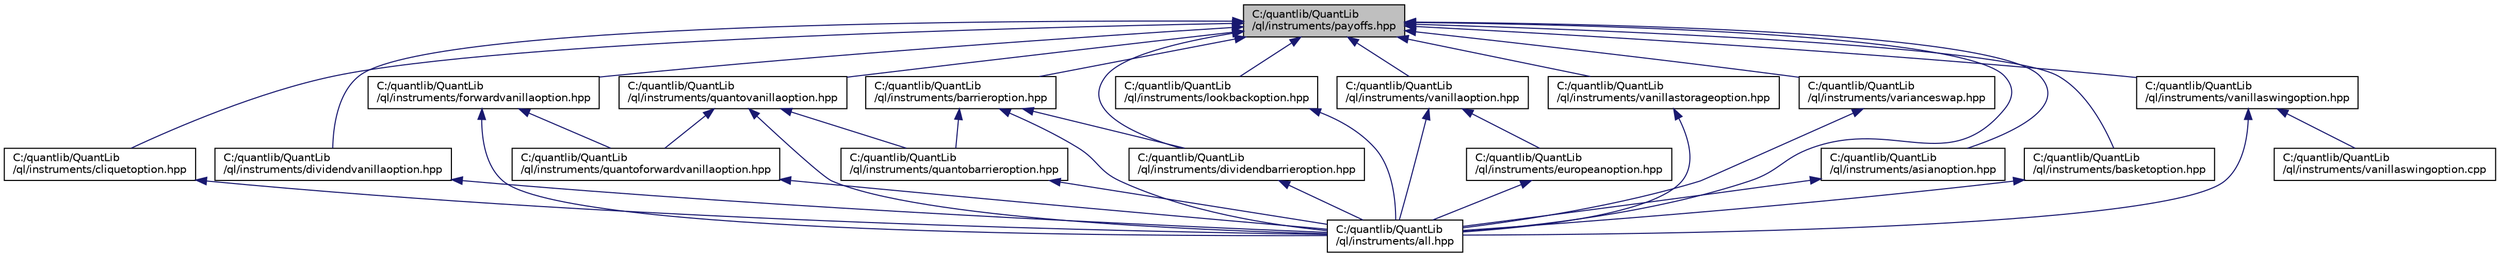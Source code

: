digraph "C:/quantlib/QuantLib/ql/instruments/payoffs.hpp"
{
  edge [fontname="Helvetica",fontsize="10",labelfontname="Helvetica",labelfontsize="10"];
  node [fontname="Helvetica",fontsize="10",shape=record];
  Node1 [label="C:/quantlib/QuantLib\l/ql/instruments/payoffs.hpp",height=0.2,width=0.4,color="black", fillcolor="grey75", style="filled", fontcolor="black"];
  Node1 -> Node2 [dir="back",color="midnightblue",fontsize="10",style="solid"];
  Node2 [label="C:/quantlib/QuantLib\l/ql/instruments/all.hpp",height=0.2,width=0.4,color="black", fillcolor="white", style="filled",URL="$all_8hpp_source.html"];
  Node1 -> Node3 [dir="back",color="midnightblue",fontsize="10",style="solid"];
  Node3 [label="C:/quantlib/QuantLib\l/ql/instruments/asianoption.hpp",height=0.2,width=0.4,color="black", fillcolor="white", style="filled",URL="$asianoption_8hpp.html",tooltip="Asian option on a single asset. "];
  Node3 -> Node2 [dir="back",color="midnightblue",fontsize="10",style="solid"];
  Node1 -> Node4 [dir="back",color="midnightblue",fontsize="10",style="solid"];
  Node4 [label="C:/quantlib/QuantLib\l/ql/instruments/barrieroption.hpp",height=0.2,width=0.4,color="black", fillcolor="white", style="filled",URL="$barrieroption_8hpp.html",tooltip="Barrier option on a single asset. "];
  Node4 -> Node2 [dir="back",color="midnightblue",fontsize="10",style="solid"];
  Node4 -> Node5 [dir="back",color="midnightblue",fontsize="10",style="solid"];
  Node5 [label="C:/quantlib/QuantLib\l/ql/instruments/dividendbarrieroption.hpp",height=0.2,width=0.4,color="black", fillcolor="white", style="filled",URL="$dividendbarrieroption_8hpp.html",tooltip="Barrier option on a single asset with discrete dividends. "];
  Node5 -> Node2 [dir="back",color="midnightblue",fontsize="10",style="solid"];
  Node4 -> Node6 [dir="back",color="midnightblue",fontsize="10",style="solid"];
  Node6 [label="C:/quantlib/QuantLib\l/ql/instruments/quantobarrieroption.hpp",height=0.2,width=0.4,color="black", fillcolor="white", style="filled",URL="$quantobarrieroption_8hpp.html",tooltip="Quanto version of a barrier option. "];
  Node6 -> Node2 [dir="back",color="midnightblue",fontsize="10",style="solid"];
  Node1 -> Node7 [dir="back",color="midnightblue",fontsize="10",style="solid"];
  Node7 [label="C:/quantlib/QuantLib\l/ql/instruments/basketoption.hpp",height=0.2,width=0.4,color="black", fillcolor="white", style="filled",URL="$basketoption_8hpp.html",tooltip="Basket option on a number of assets. "];
  Node7 -> Node2 [dir="back",color="midnightblue",fontsize="10",style="solid"];
  Node1 -> Node8 [dir="back",color="midnightblue",fontsize="10",style="solid"];
  Node8 [label="C:/quantlib/QuantLib\l/ql/instruments/cliquetoption.hpp",height=0.2,width=0.4,color="black", fillcolor="white", style="filled",URL="$cliquetoption_8hpp.html",tooltip="Cliquet option. "];
  Node8 -> Node2 [dir="back",color="midnightblue",fontsize="10",style="solid"];
  Node1 -> Node5 [dir="back",color="midnightblue",fontsize="10",style="solid"];
  Node1 -> Node9 [dir="back",color="midnightblue",fontsize="10",style="solid"];
  Node9 [label="C:/quantlib/QuantLib\l/ql/instruments/dividendvanillaoption.hpp",height=0.2,width=0.4,color="black", fillcolor="white", style="filled",URL="$dividendvanillaoption_8hpp.html",tooltip="Vanilla option on a single asset with discrete dividends. "];
  Node9 -> Node2 [dir="back",color="midnightblue",fontsize="10",style="solid"];
  Node1 -> Node10 [dir="back",color="midnightblue",fontsize="10",style="solid"];
  Node10 [label="C:/quantlib/QuantLib\l/ql/instruments/forwardvanillaoption.hpp",height=0.2,width=0.4,color="black", fillcolor="white", style="filled",URL="$forwardvanillaoption_8hpp.html",tooltip="Forward version of a vanilla option. "];
  Node10 -> Node2 [dir="back",color="midnightblue",fontsize="10",style="solid"];
  Node10 -> Node11 [dir="back",color="midnightblue",fontsize="10",style="solid"];
  Node11 [label="C:/quantlib/QuantLib\l/ql/instruments/quantoforwardvanillaoption.hpp",height=0.2,width=0.4,color="black", fillcolor="white", style="filled",URL="$quantoforwardvanillaoption_8hpp.html",tooltip="Quanto version of a forward vanilla option. "];
  Node11 -> Node2 [dir="back",color="midnightblue",fontsize="10",style="solid"];
  Node1 -> Node12 [dir="back",color="midnightblue",fontsize="10",style="solid"];
  Node12 [label="C:/quantlib/QuantLib\l/ql/instruments/lookbackoption.hpp",height=0.2,width=0.4,color="black", fillcolor="white", style="filled",URL="$lookbackoption_8hpp.html",tooltip="Lookback option on a single asset. "];
  Node12 -> Node2 [dir="back",color="midnightblue",fontsize="10",style="solid"];
  Node1 -> Node13 [dir="back",color="midnightblue",fontsize="10",style="solid"];
  Node13 [label="C:/quantlib/QuantLib\l/ql/instruments/quantovanillaoption.hpp",height=0.2,width=0.4,color="black", fillcolor="white", style="filled",URL="$quantovanillaoption_8hpp.html",tooltip="Quanto version of a vanilla option. "];
  Node13 -> Node2 [dir="back",color="midnightblue",fontsize="10",style="solid"];
  Node13 -> Node6 [dir="back",color="midnightblue",fontsize="10",style="solid"];
  Node13 -> Node11 [dir="back",color="midnightblue",fontsize="10",style="solid"];
  Node1 -> Node14 [dir="back",color="midnightblue",fontsize="10",style="solid"];
  Node14 [label="C:/quantlib/QuantLib\l/ql/instruments/vanillaoption.hpp",height=0.2,width=0.4,color="black", fillcolor="white", style="filled",URL="$vanillaoption_8hpp.html",tooltip="Vanilla option on a single asset. "];
  Node14 -> Node2 [dir="back",color="midnightblue",fontsize="10",style="solid"];
  Node14 -> Node15 [dir="back",color="midnightblue",fontsize="10",style="solid"];
  Node15 [label="C:/quantlib/QuantLib\l/ql/instruments/europeanoption.hpp",height=0.2,width=0.4,color="black", fillcolor="white", style="filled",URL="$europeanoption_8hpp.html",tooltip="European option on a single asset. "];
  Node15 -> Node2 [dir="back",color="midnightblue",fontsize="10",style="solid"];
  Node1 -> Node16 [dir="back",color="midnightblue",fontsize="10",style="solid"];
  Node16 [label="C:/quantlib/QuantLib\l/ql/instruments/vanillastorageoption.hpp",height=0.2,width=0.4,color="black", fillcolor="white", style="filled",URL="$vanillastorageoption_8hpp.html",tooltip="vanilla storage option class "];
  Node16 -> Node2 [dir="back",color="midnightblue",fontsize="10",style="solid"];
  Node1 -> Node17 [dir="back",color="midnightblue",fontsize="10",style="solid"];
  Node17 [label="C:/quantlib/QuantLib\l/ql/instruments/vanillaswingoption.hpp",height=0.2,width=0.4,color="black", fillcolor="white", style="filled",URL="$vanillaswingoption_8hpp.html",tooltip="vanilla swing option class "];
  Node17 -> Node2 [dir="back",color="midnightblue",fontsize="10",style="solid"];
  Node17 -> Node18 [dir="back",color="midnightblue",fontsize="10",style="solid"];
  Node18 [label="C:/quantlib/QuantLib\l/ql/instruments/vanillaswingoption.cpp",height=0.2,width=0.4,color="black", fillcolor="white", style="filled",URL="$vanillaswingoption_8cpp.html",tooltip="vanilla swing option class "];
  Node1 -> Node19 [dir="back",color="midnightblue",fontsize="10",style="solid"];
  Node19 [label="C:/quantlib/QuantLib\l/ql/instruments/varianceswap.hpp",height=0.2,width=0.4,color="black", fillcolor="white", style="filled",URL="$varianceswap_8hpp.html",tooltip="Variance swap. "];
  Node19 -> Node2 [dir="back",color="midnightblue",fontsize="10",style="solid"];
}
